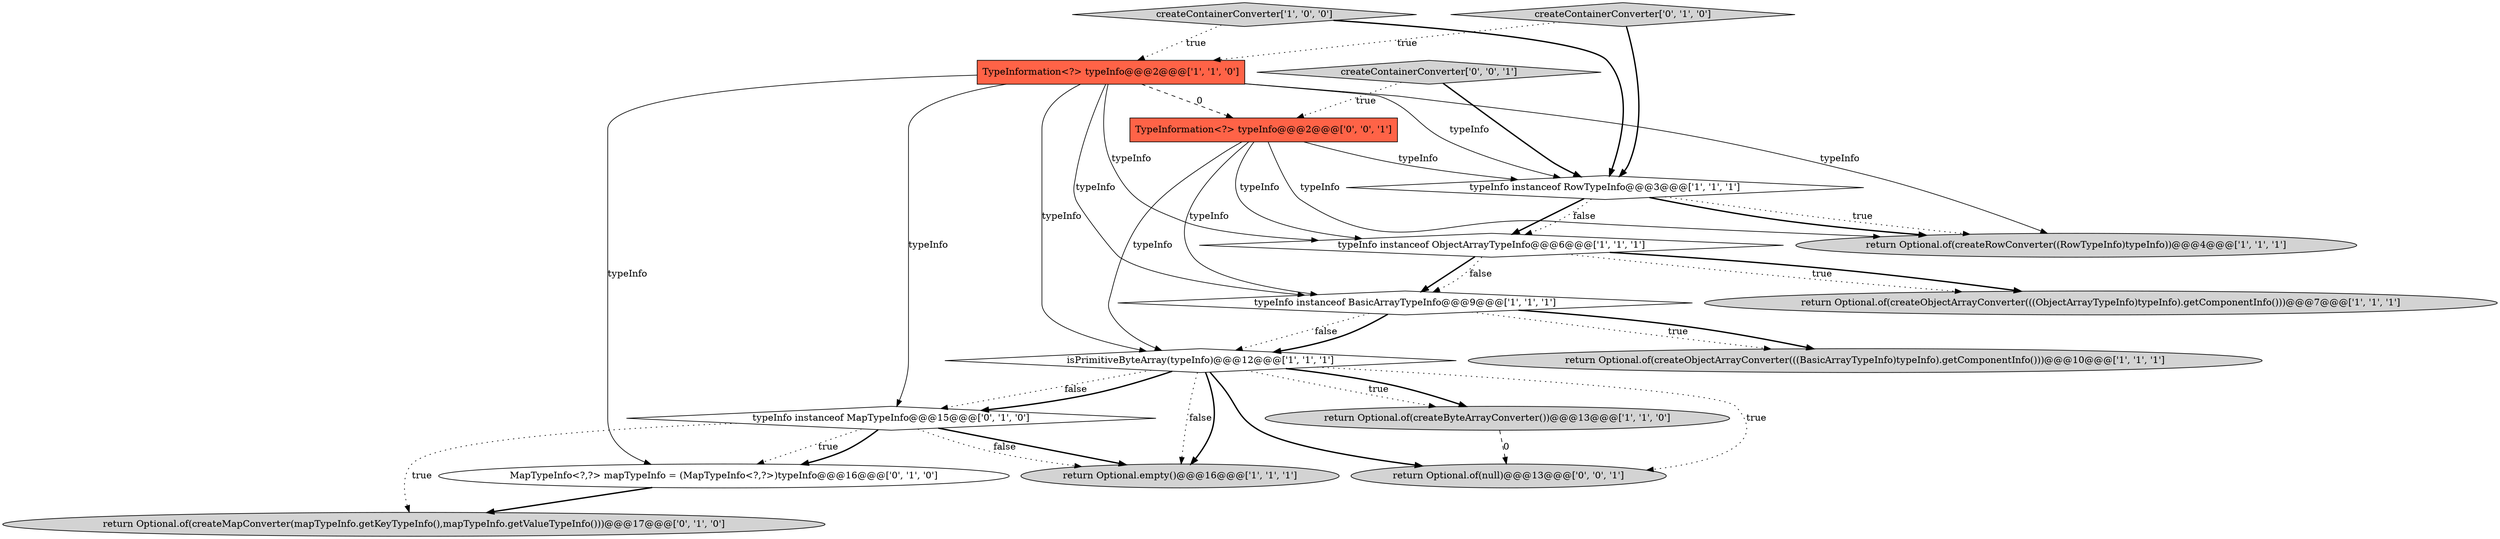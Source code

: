 digraph {
3 [style = filled, label = "createContainerConverter['1', '0', '0']", fillcolor = lightgray, shape = diamond image = "AAA0AAABBB1BBB"];
6 [style = filled, label = "TypeInformation<?> typeInfo@@@2@@@['1', '1', '0']", fillcolor = tomato, shape = box image = "AAA0AAABBB1BBB"];
10 [style = filled, label = "return Optional.of(createRowConverter((RowTypeInfo)typeInfo))@@@4@@@['1', '1', '1']", fillcolor = lightgray, shape = ellipse image = "AAA0AAABBB1BBB"];
15 [style = filled, label = "return Optional.of(null)@@@13@@@['0', '0', '1']", fillcolor = lightgray, shape = ellipse image = "AAA0AAABBB3BBB"];
7 [style = filled, label = "return Optional.of(createByteArrayConverter())@@@13@@@['1', '1', '0']", fillcolor = lightgray, shape = ellipse image = "AAA0AAABBB1BBB"];
1 [style = filled, label = "isPrimitiveByteArray(typeInfo)@@@12@@@['1', '1', '1']", fillcolor = white, shape = diamond image = "AAA0AAABBB1BBB"];
16 [style = filled, label = "TypeInformation<?> typeInfo@@@2@@@['0', '0', '1']", fillcolor = tomato, shape = box image = "AAA0AAABBB3BBB"];
9 [style = filled, label = "typeInfo instanceof BasicArrayTypeInfo@@@9@@@['1', '1', '1']", fillcolor = white, shape = diamond image = "AAA0AAABBB1BBB"];
14 [style = filled, label = "return Optional.of(createMapConverter(mapTypeInfo.getKeyTypeInfo(),mapTypeInfo.getValueTypeInfo()))@@@17@@@['0', '1', '0']", fillcolor = lightgray, shape = ellipse image = "AAA1AAABBB2BBB"];
0 [style = filled, label = "return Optional.of(createObjectArrayConverter(((BasicArrayTypeInfo)typeInfo).getComponentInfo()))@@@10@@@['1', '1', '1']", fillcolor = lightgray, shape = ellipse image = "AAA0AAABBB1BBB"];
8 [style = filled, label = "return Optional.of(createObjectArrayConverter(((ObjectArrayTypeInfo)typeInfo).getComponentInfo()))@@@7@@@['1', '1', '1']", fillcolor = lightgray, shape = ellipse image = "AAA0AAABBB1BBB"];
12 [style = filled, label = "createContainerConverter['0', '1', '0']", fillcolor = lightgray, shape = diamond image = "AAA0AAABBB2BBB"];
11 [style = filled, label = "MapTypeInfo<?,?> mapTypeInfo = (MapTypeInfo<?,?>)typeInfo@@@16@@@['0', '1', '0']", fillcolor = white, shape = ellipse image = "AAA1AAABBB2BBB"];
13 [style = filled, label = "typeInfo instanceof MapTypeInfo@@@15@@@['0', '1', '0']", fillcolor = white, shape = diamond image = "AAA1AAABBB2BBB"];
5 [style = filled, label = "typeInfo instanceof ObjectArrayTypeInfo@@@6@@@['1', '1', '1']", fillcolor = white, shape = diamond image = "AAA0AAABBB1BBB"];
2 [style = filled, label = "typeInfo instanceof RowTypeInfo@@@3@@@['1', '1', '1']", fillcolor = white, shape = diamond image = "AAA0AAABBB1BBB"];
17 [style = filled, label = "createContainerConverter['0', '0', '1']", fillcolor = lightgray, shape = diamond image = "AAA0AAABBB3BBB"];
4 [style = filled, label = "return Optional.empty()@@@16@@@['1', '1', '1']", fillcolor = lightgray, shape = ellipse image = "AAA0AAABBB1BBB"];
5->8 [style = dotted, label="true"];
5->8 [style = bold, label=""];
7->15 [style = dashed, label="0"];
13->4 [style = bold, label=""];
17->16 [style = dotted, label="true"];
9->0 [style = dotted, label="true"];
1->4 [style = dotted, label="false"];
1->15 [style = dotted, label="true"];
3->2 [style = bold, label=""];
6->5 [style = solid, label="typeInfo"];
16->2 [style = solid, label="typeInfo"];
6->1 [style = solid, label="typeInfo"];
6->11 [style = solid, label="typeInfo"];
1->13 [style = dotted, label="false"];
2->5 [style = bold, label=""];
12->2 [style = bold, label=""];
1->7 [style = dotted, label="true"];
13->11 [style = dotted, label="true"];
16->5 [style = solid, label="typeInfo"];
2->10 [style = bold, label=""];
9->0 [style = bold, label=""];
13->4 [style = dotted, label="false"];
5->9 [style = bold, label=""];
6->10 [style = solid, label="typeInfo"];
11->14 [style = bold, label=""];
2->10 [style = dotted, label="true"];
6->2 [style = solid, label="typeInfo"];
16->10 [style = solid, label="typeInfo"];
5->9 [style = dotted, label="false"];
13->11 [style = bold, label=""];
6->13 [style = solid, label="typeInfo"];
9->1 [style = dotted, label="false"];
3->6 [style = dotted, label="true"];
6->9 [style = solid, label="typeInfo"];
6->16 [style = dashed, label="0"];
1->15 [style = bold, label=""];
1->4 [style = bold, label=""];
2->5 [style = dotted, label="false"];
16->1 [style = solid, label="typeInfo"];
1->7 [style = bold, label=""];
12->6 [style = dotted, label="true"];
13->14 [style = dotted, label="true"];
9->1 [style = bold, label=""];
16->9 [style = solid, label="typeInfo"];
17->2 [style = bold, label=""];
1->13 [style = bold, label=""];
}
